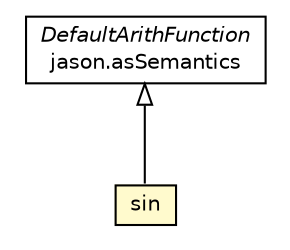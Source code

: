 #!/usr/local/bin/dot
#
# Class diagram 
# Generated by UMLGraph version R5_6_6-1-g9240c4 (http://www.umlgraph.org/)
#

digraph G {
	edge [fontname="Helvetica",fontsize=10,labelfontname="Helvetica",labelfontsize=10];
	node [fontname="Helvetica",fontsize=10,shape=plaintext];
	nodesep=0.25;
	ranksep=0.5;
	// jason.asSemantics.DefaultArithFunction
	c73009 [label=<<table title="jason.asSemantics.DefaultArithFunction" border="0" cellborder="1" cellspacing="0" cellpadding="2" port="p" href="../asSemantics/DefaultArithFunction.html">
		<tr><td><table border="0" cellspacing="0" cellpadding="1">
<tr><td align="center" balign="center"><font face="Helvetica-Oblique"> DefaultArithFunction </font></td></tr>
<tr><td align="center" balign="center"> jason.asSemantics </td></tr>
		</table></td></tr>
		</table>>, URL="../asSemantics/DefaultArithFunction.html", fontname="Helvetica", fontcolor="black", fontsize=10.0];
	// jason.functions.sin
	c73093 [label=<<table title="jason.functions.sin" border="0" cellborder="1" cellspacing="0" cellpadding="2" port="p" bgcolor="lemonChiffon" href="./sin.html">
		<tr><td><table border="0" cellspacing="0" cellpadding="1">
<tr><td align="center" balign="center"> sin </td></tr>
		</table></td></tr>
		</table>>, URL="./sin.html", fontname="Helvetica", fontcolor="black", fontsize=10.0];
	//jason.functions.sin extends jason.asSemantics.DefaultArithFunction
	c73009:p -> c73093:p [dir=back,arrowtail=empty];
}


